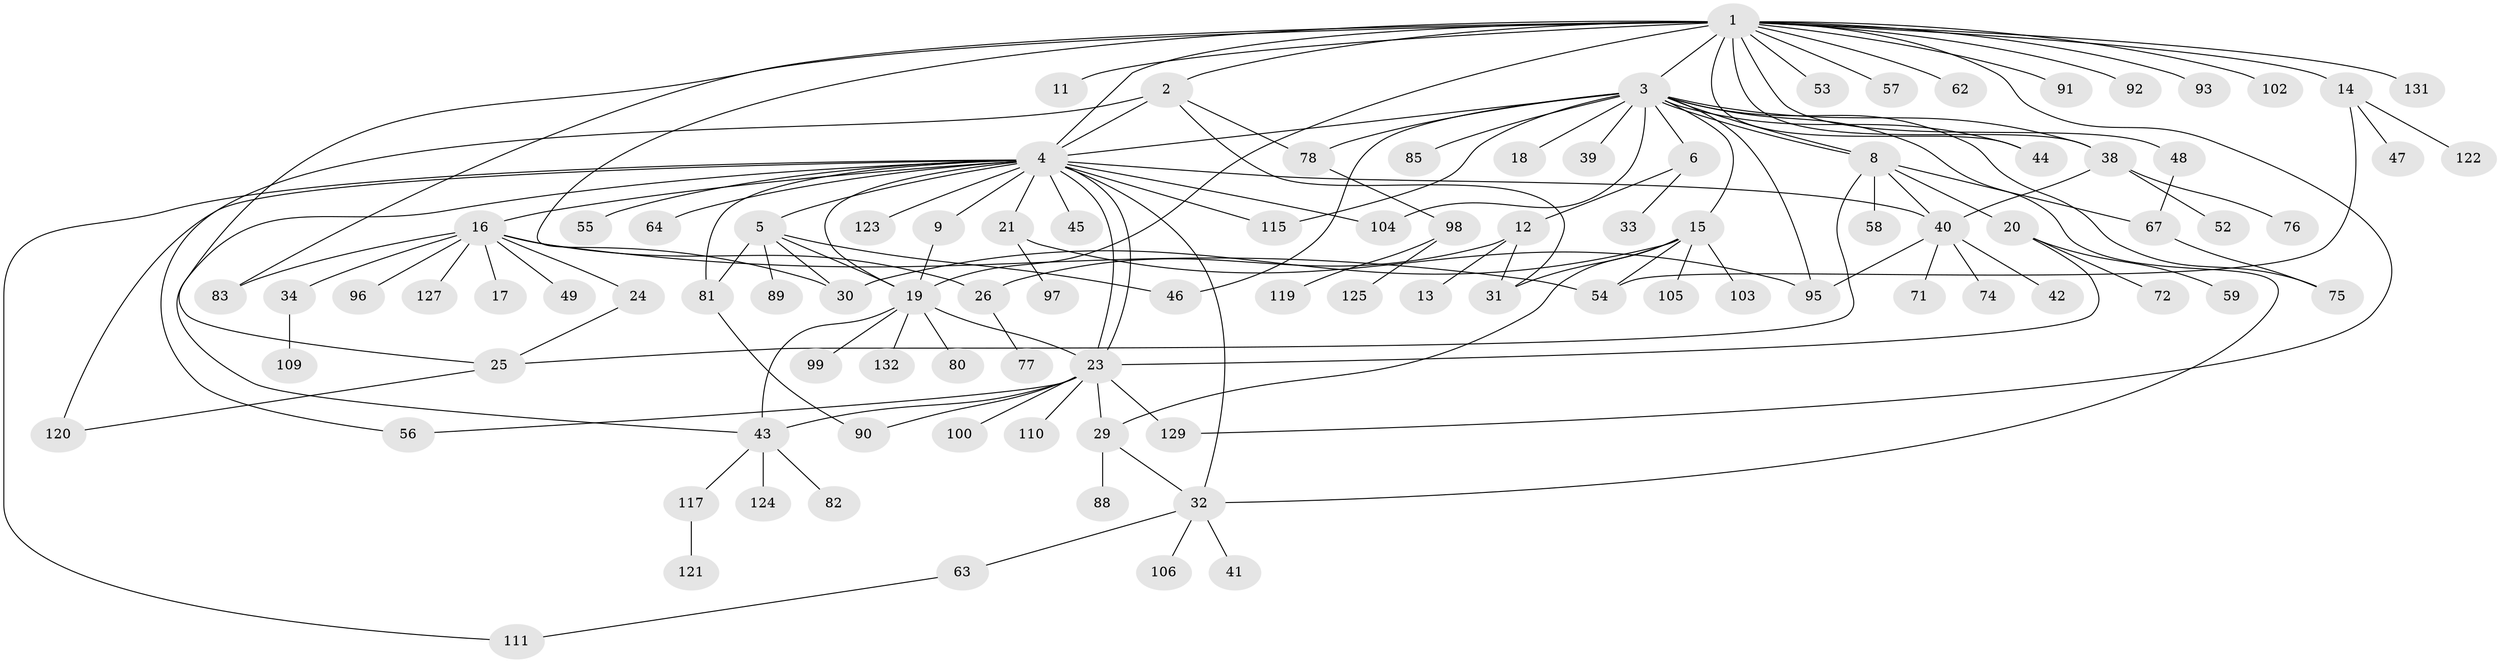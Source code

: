 // original degree distribution, {14: 0.007518796992481203, 7: 0.015037593984962405, 12: 0.007518796992481203, 25: 0.007518796992481203, 5: 0.03759398496240601, 4: 0.06015037593984962, 9: 0.015037593984962405, 8: 0.022556390977443608, 2: 0.21804511278195488, 3: 0.12030075187969924, 1: 0.45864661654135336, 6: 0.015037593984962405, 13: 0.007518796992481203, 10: 0.007518796992481203}
// Generated by graph-tools (version 1.1) at 2025/11/02/27/25 16:11:09]
// undirected, 98 vertices, 139 edges
graph export_dot {
graph [start="1"]
  node [color=gray90,style=filled];
  1 [super="+22"];
  2 [super="+68"];
  3 [super="+7"];
  4 [super="+79"];
  5 [super="+10"];
  6 [super="+61"];
  8 [super="+51"];
  9;
  11;
  12;
  13;
  14 [super="+50"];
  15 [super="+37"];
  16 [super="+86"];
  17;
  18;
  19 [super="+27"];
  20 [super="+133"];
  21 [super="+130"];
  23 [super="+36"];
  24 [super="+66"];
  25 [super="+28"];
  26 [super="+35"];
  29 [super="+70"];
  30 [super="+65"];
  31 [super="+116"];
  32 [super="+114"];
  33;
  34;
  38 [super="+87"];
  39;
  40 [super="+101"];
  41;
  42;
  43 [super="+69"];
  44 [super="+73"];
  45;
  46 [super="+112"];
  47;
  48 [super="+113"];
  49;
  52;
  53;
  54 [super="+128"];
  55 [super="+60"];
  56;
  57;
  58 [super="+94"];
  59;
  62;
  63;
  64;
  67;
  71;
  72;
  74;
  75 [super="+84"];
  76;
  77;
  78 [super="+118"];
  80;
  81 [super="+108"];
  82;
  83;
  85;
  88;
  89;
  90;
  91;
  92;
  93;
  95;
  96;
  97;
  98;
  99;
  100;
  102 [super="+107"];
  103;
  104;
  105;
  106;
  109;
  110;
  111;
  115;
  117;
  119;
  120 [super="+126"];
  121;
  122;
  123;
  124;
  125;
  127;
  129;
  131;
  132;
  1 -- 2;
  1 -- 3;
  1 -- 4 [weight=3];
  1 -- 11;
  1 -- 14;
  1 -- 38 [weight=2];
  1 -- 44;
  1 -- 48;
  1 -- 92;
  1 -- 93 [weight=2];
  1 -- 102;
  1 -- 131;
  1 -- 129;
  1 -- 83;
  1 -- 53;
  1 -- 30;
  1 -- 25;
  1 -- 91;
  1 -- 62;
  1 -- 57;
  1 -- 19;
  2 -- 4 [weight=2];
  2 -- 56;
  2 -- 78;
  2 -- 31;
  3 -- 4 [weight=2];
  3 -- 6;
  3 -- 8;
  3 -- 8;
  3 -- 15;
  3 -- 18;
  3 -- 95;
  3 -- 115;
  3 -- 39;
  3 -- 104;
  3 -- 44;
  3 -- 78;
  3 -- 85;
  3 -- 46;
  3 -- 32;
  3 -- 38;
  3 -- 75;
  4 -- 5;
  4 -- 9;
  4 -- 16;
  4 -- 19;
  4 -- 21;
  4 -- 23;
  4 -- 23;
  4 -- 43;
  4 -- 45;
  4 -- 55;
  4 -- 64;
  4 -- 81;
  4 -- 104;
  4 -- 111;
  4 -- 115;
  4 -- 120 [weight=3];
  4 -- 123;
  4 -- 40;
  4 -- 32;
  5 -- 30;
  5 -- 46;
  5 -- 81;
  5 -- 89;
  5 -- 19;
  6 -- 12;
  6 -- 33;
  8 -- 20;
  8 -- 40;
  8 -- 58;
  8 -- 67;
  8 -- 25;
  9 -- 19;
  12 -- 13;
  12 -- 26;
  12 -- 31;
  14 -- 47;
  14 -- 54;
  14 -- 122;
  15 -- 29;
  15 -- 31;
  15 -- 54;
  15 -- 103;
  15 -- 105;
  15 -- 30;
  16 -- 17;
  16 -- 24;
  16 -- 34;
  16 -- 49;
  16 -- 83;
  16 -- 96;
  16 -- 26;
  16 -- 54;
  16 -- 127;
  19 -- 80;
  19 -- 99;
  19 -- 132;
  19 -- 23;
  19 -- 43;
  20 -- 59;
  20 -- 72;
  20 -- 23;
  21 -- 97;
  21 -- 95;
  23 -- 43;
  23 -- 56;
  23 -- 90;
  23 -- 100;
  23 -- 129;
  23 -- 110;
  23 -- 29;
  24 -- 25;
  25 -- 120;
  26 -- 77;
  29 -- 32;
  29 -- 88;
  32 -- 41;
  32 -- 63;
  32 -- 106;
  34 -- 109;
  38 -- 40;
  38 -- 52;
  38 -- 76;
  40 -- 42;
  40 -- 71;
  40 -- 74;
  40 -- 95;
  43 -- 82;
  43 -- 117;
  43 -- 124;
  48 -- 67;
  63 -- 111;
  67 -- 75;
  78 -- 98;
  81 -- 90;
  98 -- 119;
  98 -- 125;
  117 -- 121;
}

